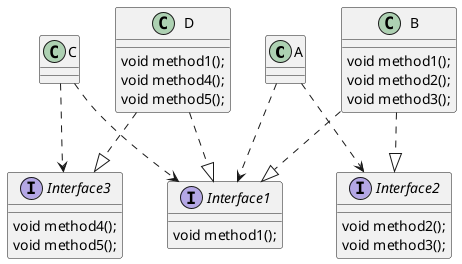 @startuml



class A{
}
class C{
}

interface Interface1{
void method1();
}
interface Interface2{
void method2();
void method3();
}
interface Interface3{
void method4();
void method5();
}

class B{
void method1();
void method2();
void method3();
}
class D{
void method1();
void method4();
void method5();
}


B ..|> Interface1
B ..|> Interface2
D ..|> Interface1
D ..|> Interface3

A..>Interface1
A..>Interface2
C..>Interface1
C..>Interface3
@enduml